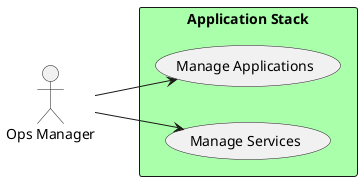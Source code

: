 @startuml

left to right direction

actor :Ops Manager: as Ops

rectangle "Application Stack" #aaffaa {
UseCase UC1 as "Manage Applications"
UseCase UC2  as "Manage Services"


Ops --> UC1
Ops --> UC2
}

@enduml
